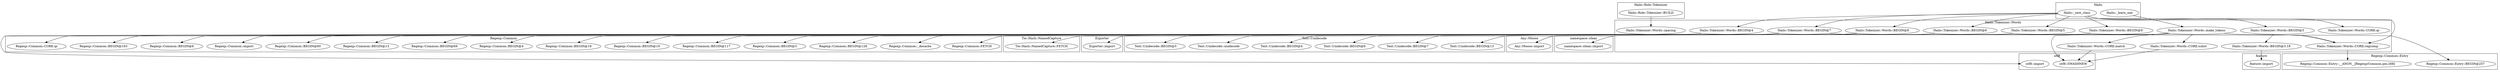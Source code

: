 digraph {
graph [overlap=false]
subgraph cluster_Hailo_Tokenizer_Words {
	label="Hailo::Tokenizer::Words";
	"Hailo::Tokenizer::Words::BEGIN@7";
	"Hailo::Tokenizer::Words::CORE:match";
	"Hailo::Tokenizer::Words::make_tokens";
	"Hailo::Tokenizer::Words::CORE:regcomp";
	"Hailo::Tokenizer::Words::BEGIN@3.18";
	"Hailo::Tokenizer::Words::BEGIN@8";
	"Hailo::Tokenizer::Words::BEGIN@6";
	"Hailo::Tokenizer::Words::BEGIN@9";
	"Hailo::Tokenizer::Words::BEGIN@5";
	"Hailo::Tokenizer::Words::spacing";
	"Hailo::Tokenizer::Words::CORE:qr";
	"Hailo::Tokenizer::Words::CORE:subst";
	"Hailo::Tokenizer::Words::BEGIN@4";
	"Hailo::Tokenizer::Words::BEGIN@3";
}
subgraph cluster_Exporter {
	label="Exporter";
	"Exporter::import";
}
subgraph cluster_utf8 {
	label="utf8";
	"utf8::SWASHNEW";
	"utf8::import";
}
subgraph cluster_Regexp_Common_Entry {
	label="Regexp::Common::Entry";
	"Regexp::Common::Entry::__ANON__[Regexp/Common.pm:268]";
	"Regexp::Common::Entry::BEGIN@257";
}
subgraph cluster_feature {
	label="feature";
	"feature::import";
}
subgraph cluster_Any_Moose {
	label="Any::Moose";
	"Any::Moose::import";
}
subgraph cluster_Text_Unidecode {
	label="Text::Unidecode";
	"Text::Unidecode::BEGIN@13";
	"Text::Unidecode::BEGIN@7";
	"Text::Unidecode::BEGIN@6";
	"Text::Unidecode::BEGIN@4";
	"Text::Unidecode::unidecode";
	"Text::Unidecode::BEGIN@5";
}
subgraph cluster_Hailo {
	label="Hailo";
	"Hailo::_learn_one";
	"Hailo::_new_class";
}
subgraph cluster_Regexp_Common {
	label="Regexp::Common";
	"Regexp::Common::BEGIN@18";
	"Regexp::Common::FETCH";
	"Regexp::Common::BEGIN@69";
	"Regexp::Common::BEGIN@13";
	"Regexp::Common::BEGIN@60";
	"Regexp::Common::import";
	"Regexp::Common::BEGIN@6";
	"Regexp::Common::BEGIN@163";
	"Regexp::Common::CORE:qr";
	"Regexp::Common::BEGIN@128";
	"Regexp::Common::_decache";
	"Regexp::Common::BEGIN@117";
	"Regexp::Common::BEGIN@19";
	"Regexp::Common::BEGIN@4";
	"Regexp::Common::BEGIN@3";
}
subgraph cluster_Tie_Hash_NamedCapture {
	label="Tie::Hash::NamedCapture";
	"Tie::Hash::NamedCapture::FETCH";
}
subgraph cluster_Hailo_Role_Tokenizer {
	label="Hailo::Role::Tokenizer";
	"Hailo::Role::Tokenizer::BUILD";
}
subgraph cluster_namespace_clean {
	label="namespace::clean";
	"namespace::clean::import";
}
"Hailo::Tokenizer::Words::make_tokens" -> "Regexp::Common::FETCH";
"Hailo::Tokenizer::Words::BEGIN@7" -> "Regexp::Common::import";
"Hailo::Tokenizer::Words::BEGIN@8" -> "Exporter::import";
"Hailo::Tokenizer::Words::BEGIN@7" -> "Regexp::Common::BEGIN@117";
"Hailo::_new_class" -> "Hailo::Tokenizer::Words::BEGIN@5";
"Hailo::_new_class" -> "Hailo::Tokenizer::Words::BEGIN@4";
"Hailo::Tokenizer::Words::BEGIN@8" -> "Text::Unidecode::BEGIN@4";
"Hailo::Tokenizer::Words::BEGIN@7" -> "Regexp::Common::BEGIN@163";
"Hailo::Tokenizer::Words::BEGIN@8" -> "Text::Unidecode::BEGIN@13";
"Hailo::_new_class" -> "Hailo::Tokenizer::Words::BEGIN@8";
"Hailo::Tokenizer::Words::BEGIN@7" -> "Regexp::Common::BEGIN@3";
"Hailo::Tokenizer::Words::BEGIN@7" -> "Regexp::Common::BEGIN@60";
"Hailo::Tokenizer::Words::make_tokens" -> "Tie::Hash::NamedCapture::FETCH";
"Hailo::_new_class" -> "Hailo::Tokenizer::Words::BEGIN@3";
"Hailo::_learn_one" -> "Hailo::Tokenizer::Words::make_tokens";
"Hailo::Tokenizer::Words::make_tokens" -> "Hailo::Tokenizer::Words::CORE:match";
"Hailo::Tokenizer::Words::BEGIN@7" -> "Regexp::Common::Entry::BEGIN@257";
"Hailo::_new_class" -> "Hailo::Tokenizer::Words::BEGIN@9";
"Hailo::_new_class" -> "Hailo::Tokenizer::Words::CORE:qr";
"Hailo::Tokenizer::Words::BEGIN@7" -> "Regexp::Common::BEGIN@13";
"Hailo::Tokenizer::Words::BEGIN@8" -> "Text::Unidecode::BEGIN@5";
"Hailo::Tokenizer::Words::BEGIN@7" -> "Regexp::Common::BEGIN@4";
"Hailo::_new_class" -> "Hailo::Tokenizer::Words::CORE:regcomp";
"Hailo::Tokenizer::Words::make_tokens" -> "Hailo::Tokenizer::Words::CORE:regcomp";
"Hailo::Tokenizer::Words::BEGIN@3" -> "Hailo::Tokenizer::Words::BEGIN@3.18";
"Hailo::Tokenizer::Words::BEGIN@6" -> "Any::Moose::import";
"Hailo::Tokenizer::Words::BEGIN@5" -> "Any::Moose::import";
"Hailo::_new_class" -> "Hailo::Tokenizer::Words::BEGIN@6";
"Hailo::Tokenizer::Words::BEGIN@7" -> "Regexp::Common::BEGIN@18";
"Hailo::_new_class" -> "Hailo::Tokenizer::Words::BEGIN@7";
"Hailo::Tokenizer::Words::CORE:regcomp" -> "Regexp::Common::_decache";
"Hailo::Tokenizer::Words::BEGIN@8" -> "Text::Unidecode::BEGIN@6";
"Hailo::Tokenizer::Words::BEGIN@3.18" -> "feature::import";
"Hailo::Tokenizer::Words::make_tokens" -> "utf8::SWASHNEW";
"Hailo::Tokenizer::Words::CORE:match" -> "utf8::SWASHNEW";
"Hailo::Tokenizer::Words::CORE:subst" -> "utf8::SWASHNEW";
"Hailo::Tokenizer::Words::BEGIN@7" -> "Regexp::Common::BEGIN@19";
"Hailo::Tokenizer::Words::BEGIN@7" -> "Regexp::Common::BEGIN@69";
"Hailo::Tokenizer::Words::CORE:regcomp" -> "Regexp::Common::Entry::__ANON__[Regexp/Common.pm:268]";
"Hailo::Tokenizer::Words::BEGIN@7" -> "Regexp::Common::CORE:qr";
"Hailo::Tokenizer::Words::BEGIN@7" -> "Regexp::Common::BEGIN@6";
"Hailo::Tokenizer::Words::BEGIN@7" -> "Regexp::Common::BEGIN@128";
"Hailo::Tokenizer::Words::BEGIN@8" -> "Text::Unidecode::BEGIN@7";
"Hailo::Tokenizer::Words::BEGIN@8" -> "Text::Unidecode::unidecode";
"Hailo::Tokenizer::Words::BEGIN@4" -> "utf8::import";
"Hailo::Tokenizer::Words::BEGIN@9" -> "namespace::clean::import";
"Hailo::Role::Tokenizer::BUILD" -> "Hailo::Tokenizer::Words::spacing";
"Hailo::Tokenizer::Words::make_tokens" -> "Hailo::Tokenizer::Words::CORE:subst";
}
